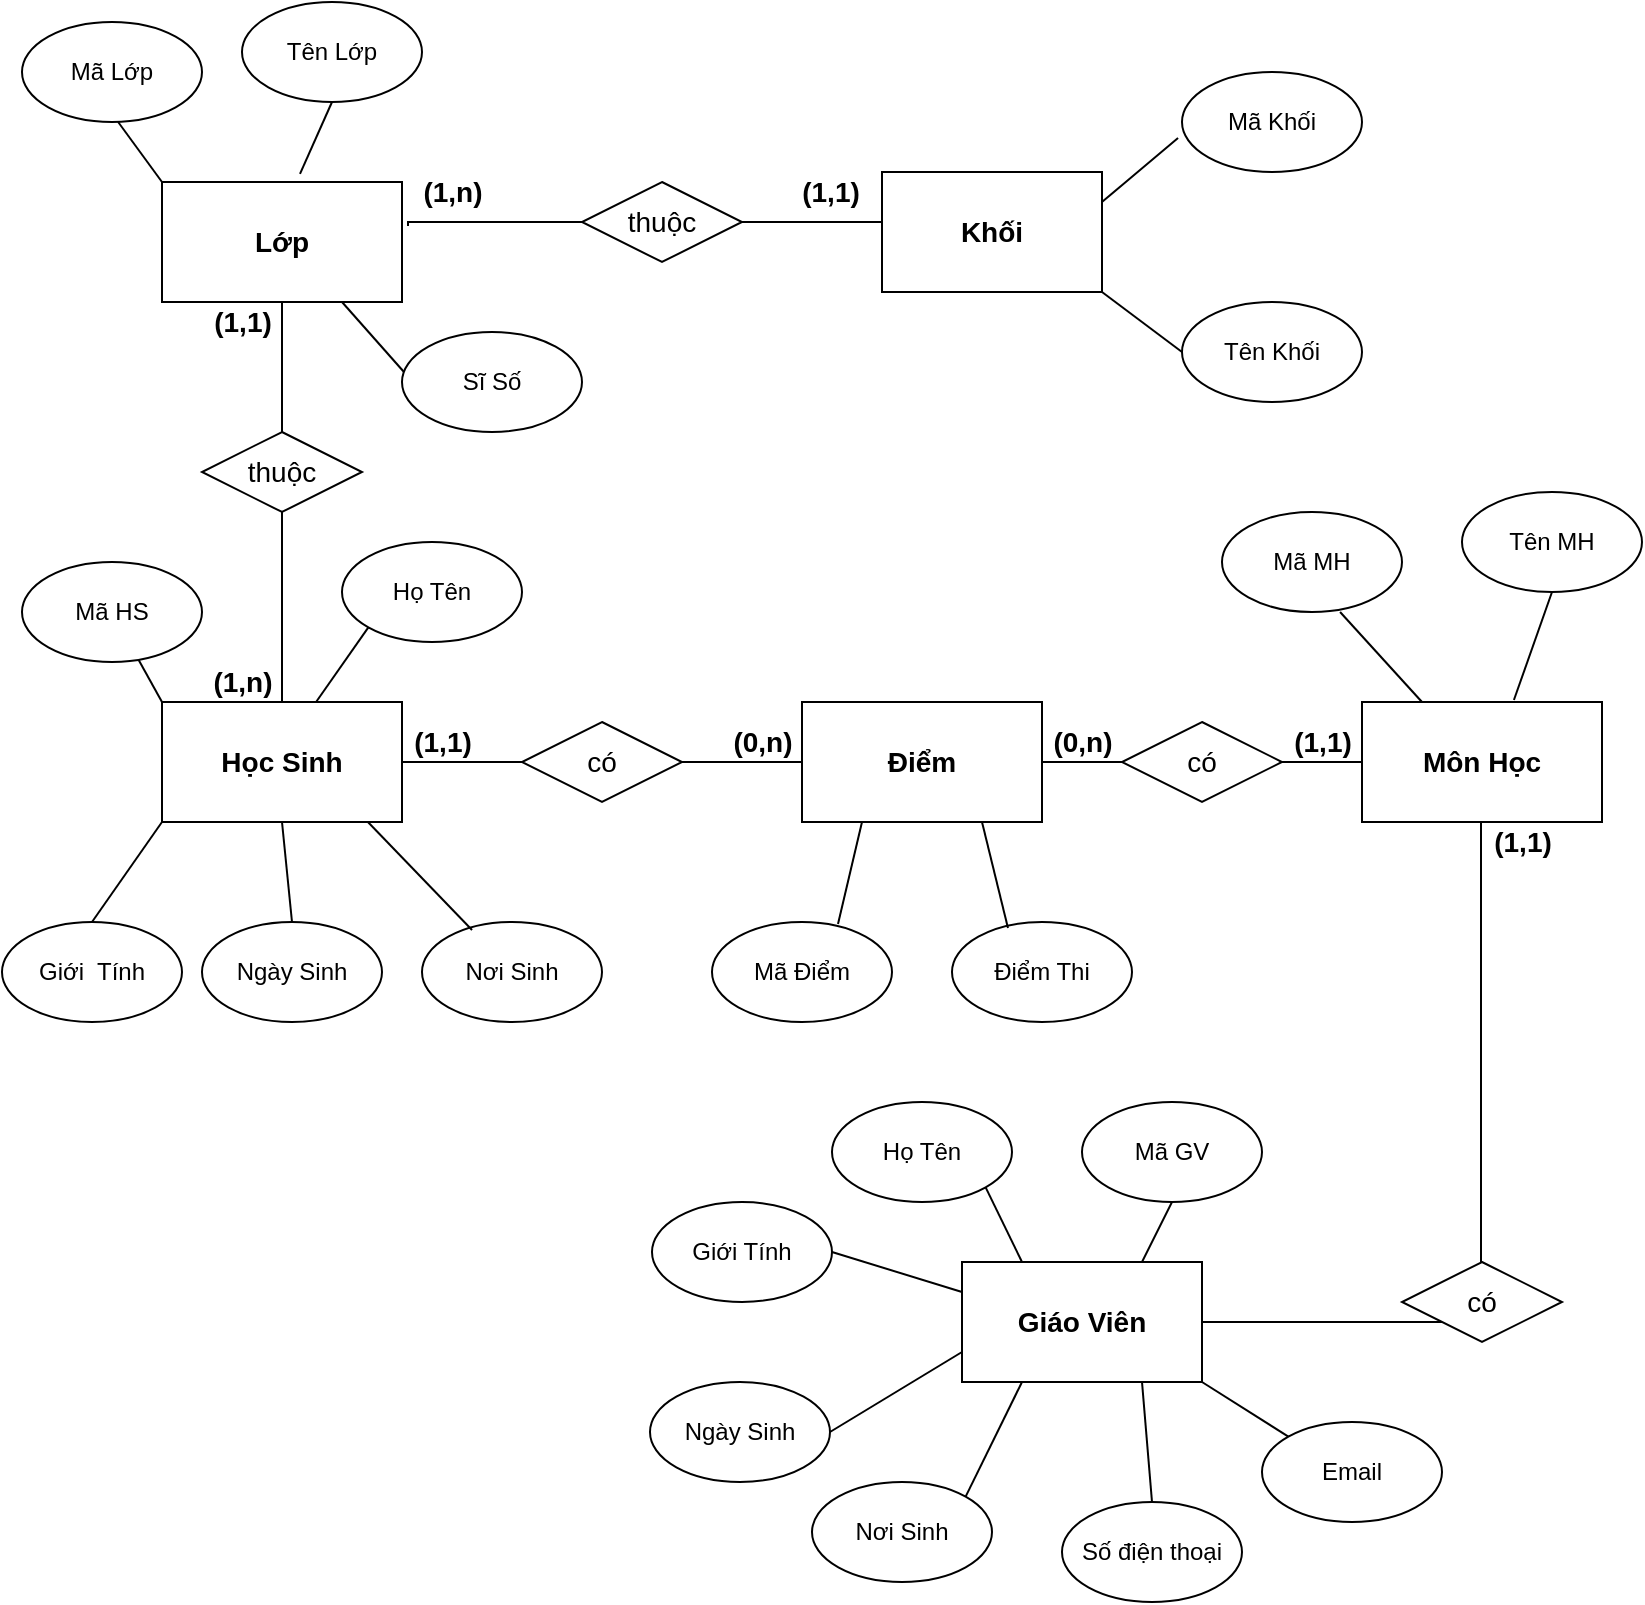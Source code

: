 <mxfile version="14.9.5" type="github">
  <diagram id="Bu6V3V-Sf1SO0hkXzAme" name="Page-1">
    <mxGraphModel dx="868" dy="450" grid="1" gridSize="10" guides="1" tooltips="1" connect="1" arrows="1" fold="1" page="1" pageScale="1" pageWidth="827" pageHeight="1169" math="0" shadow="0">
      <root>
        <mxCell id="0" />
        <mxCell id="1" parent="0" />
        <mxCell id="QMtQDDyE9ecYJNEzUJB2-11" style="rounded=0;orthogonalLoop=1;jettySize=auto;html=1;exitX=1;exitY=0.5;exitDx=0;exitDy=0;entryX=0;entryY=0.5;entryDx=0;entryDy=0;endArrow=none;endFill=0;startArrow=none;" parent="1" source="bpnxgHZHVHbwMCRgW0WN-5" target="QMtQDDyE9ecYJNEzUJB2-2" edge="1">
          <mxGeometry relative="1" as="geometry">
            <Array as="points">
              <mxPoint x="320" y="670" />
            </Array>
          </mxGeometry>
        </mxCell>
        <mxCell id="bpnxgHZHVHbwMCRgW0WN-23" style="edgeStyle=orthogonalEdgeStyle;rounded=0;orthogonalLoop=1;jettySize=auto;html=1;exitX=0.5;exitY=0;exitDx=0;exitDy=0;entryX=0.5;entryY=1;entryDx=0;entryDy=0;endArrow=none;endFill=0;" parent="1" source="QMtQDDyE9ecYJNEzUJB2-1" target="QMtQDDyE9ecYJNEzUJB2-4" edge="1">
          <mxGeometry relative="1" as="geometry" />
        </mxCell>
        <mxCell id="QMtQDDyE9ecYJNEzUJB2-1" value="&lt;font style=&quot;font-size: 14px&quot;&gt;&lt;b&gt;Học Sinh&lt;/b&gt;&lt;/font&gt;" style="rounded=0;whiteSpace=wrap;html=1;strokeWidth=1;" parent="1" vertex="1">
          <mxGeometry x="80" y="640" width="120" height="60" as="geometry" />
        </mxCell>
        <mxCell id="bpnxgHZHVHbwMCRgW0WN-4" style="edgeStyle=orthogonalEdgeStyle;rounded=0;orthogonalLoop=1;jettySize=auto;html=1;exitX=1;exitY=0.5;exitDx=0;exitDy=0;entryX=0;entryY=0.5;entryDx=0;entryDy=0;endArrow=none;endFill=0;" parent="1" source="QMtQDDyE9ecYJNEzUJB2-2" target="QMtQDDyE9ecYJNEzUJB2-6" edge="1">
          <mxGeometry relative="1" as="geometry" />
        </mxCell>
        <mxCell id="QMtQDDyE9ecYJNEzUJB2-2" value="&lt;span style=&quot;font-size: 14px&quot;&gt;&lt;b&gt;Điểm&lt;/b&gt;&lt;/span&gt;" style="rounded=0;whiteSpace=wrap;html=1;strokeWidth=1;" parent="1" vertex="1">
          <mxGeometry x="400" y="640" width="120" height="60" as="geometry" />
        </mxCell>
        <mxCell id="QMtQDDyE9ecYJNEzUJB2-4" value="&lt;span style=&quot;font-size: 14px&quot;&gt;&lt;b&gt;Lớp&lt;/b&gt;&lt;/span&gt;" style="rounded=0;whiteSpace=wrap;html=1;strokeWidth=1;" parent="1" vertex="1">
          <mxGeometry x="80" y="380" width="120" height="60" as="geometry" />
        </mxCell>
        <mxCell id="QMtQDDyE9ecYJNEzUJB2-6" value="&lt;span style=&quot;font-size: 14px&quot;&gt;&lt;b&gt;Môn Học&lt;/b&gt;&lt;/span&gt;" style="rounded=0;whiteSpace=wrap;html=1;strokeWidth=1;" parent="1" vertex="1">
          <mxGeometry x="680" y="640" width="120" height="60" as="geometry" />
        </mxCell>
        <mxCell id="QMtQDDyE9ecYJNEzUJB2-7" value="&lt;span style=&quot;font-size: 14px&quot;&gt;&lt;b&gt;Khối&lt;/b&gt;&lt;/span&gt;" style="rounded=0;whiteSpace=wrap;html=1;strokeWidth=1;" parent="1" vertex="1">
          <mxGeometry x="440" y="375" width="110" height="60" as="geometry" />
        </mxCell>
        <mxCell id="bpnxgHZHVHbwMCRgW0WN-5" value="&lt;font style=&quot;font-size: 14px&quot;&gt;có&lt;/font&gt;" style="rhombus;whiteSpace=wrap;html=1;" parent="1" vertex="1">
          <mxGeometry x="260" y="650" width="80" height="40" as="geometry" />
        </mxCell>
        <mxCell id="bpnxgHZHVHbwMCRgW0WN-6" value="" style="rounded=0;orthogonalLoop=1;jettySize=auto;html=1;exitX=1;exitY=0.5;exitDx=0;exitDy=0;entryX=0;entryY=0.5;entryDx=0;entryDy=0;endArrow=none;endFill=0;" parent="1" source="QMtQDDyE9ecYJNEzUJB2-1" target="bpnxgHZHVHbwMCRgW0WN-5" edge="1">
          <mxGeometry relative="1" as="geometry">
            <mxPoint x="240" y="670" as="sourcePoint" />
            <mxPoint x="400" y="670" as="targetPoint" />
            <Array as="points" />
          </mxGeometry>
        </mxCell>
        <mxCell id="bpnxgHZHVHbwMCRgW0WN-7" value="Mã HS" style="ellipse;whiteSpace=wrap;html=1;" parent="1" vertex="1">
          <mxGeometry x="10" y="570" width="90" height="50" as="geometry" />
        </mxCell>
        <mxCell id="bpnxgHZHVHbwMCRgW0WN-8" value="Họ Tên" style="ellipse;whiteSpace=wrap;html=1;" parent="1" vertex="1">
          <mxGeometry x="170" y="560" width="90" height="50" as="geometry" />
        </mxCell>
        <mxCell id="bpnxgHZHVHbwMCRgW0WN-9" value="Ngày Sinh" style="ellipse;whiteSpace=wrap;html=1;" parent="1" vertex="1">
          <mxGeometry x="100" y="750" width="90" height="50" as="geometry" />
        </mxCell>
        <mxCell id="bpnxgHZHVHbwMCRgW0WN-10" value="Giới&amp;nbsp; Tính" style="ellipse;whiteSpace=wrap;html=1;" parent="1" vertex="1">
          <mxGeometry y="750" width="90" height="50" as="geometry" />
        </mxCell>
        <mxCell id="bpnxgHZHVHbwMCRgW0WN-11" value="Nơi Sinh" style="ellipse;whiteSpace=wrap;html=1;" parent="1" vertex="1">
          <mxGeometry x="210" y="750" width="90" height="50" as="geometry" />
        </mxCell>
        <mxCell id="bpnxgHZHVHbwMCRgW0WN-13" value="" style="endArrow=none;html=1;exitX=0.642;exitY=0;exitDx=0;exitDy=0;exitPerimeter=0;entryX=0;entryY=1;entryDx=0;entryDy=0;" parent="1" source="QMtQDDyE9ecYJNEzUJB2-1" target="bpnxgHZHVHbwMCRgW0WN-8" edge="1">
          <mxGeometry width="50" height="50" relative="1" as="geometry">
            <mxPoint x="135" y="640" as="sourcePoint" />
            <mxPoint x="175" y="600" as="targetPoint" />
          </mxGeometry>
        </mxCell>
        <mxCell id="bpnxgHZHVHbwMCRgW0WN-14" value="" style="endArrow=none;html=1;exitX=0.5;exitY=0;exitDx=0;exitDy=0;" parent="1" source="bpnxgHZHVHbwMCRgW0WN-10" edge="1">
          <mxGeometry width="50" height="50" relative="1" as="geometry">
            <mxPoint x="62.04" y="740" as="sourcePoint" />
            <mxPoint x="80" y="700" as="targetPoint" />
          </mxGeometry>
        </mxCell>
        <mxCell id="bpnxgHZHVHbwMCRgW0WN-15" value="" style="endArrow=none;html=1;exitX=0.5;exitY=0;exitDx=0;exitDy=0;" parent="1" source="bpnxgHZHVHbwMCRgW0WN-9" edge="1">
          <mxGeometry width="50" height="50" relative="1" as="geometry">
            <mxPoint x="122.04" y="740" as="sourcePoint" />
            <mxPoint x="140" y="700" as="targetPoint" />
          </mxGeometry>
        </mxCell>
        <mxCell id="bpnxgHZHVHbwMCRgW0WN-16" value="" style="endArrow=none;html=1;exitX=0.278;exitY=0.08;exitDx=0;exitDy=0;exitPerimeter=0;entryX=0.858;entryY=1;entryDx=0;entryDy=0;entryPerimeter=0;" parent="1" source="bpnxgHZHVHbwMCRgW0WN-11" target="QMtQDDyE9ecYJNEzUJB2-1" edge="1">
          <mxGeometry width="50" height="50" relative="1" as="geometry">
            <mxPoint x="260" y="760" as="sourcePoint" />
            <mxPoint x="200" y="700" as="targetPoint" />
          </mxGeometry>
        </mxCell>
        <mxCell id="bpnxgHZHVHbwMCRgW0WN-18" value="" style="endArrow=none;html=1;exitX=0;exitY=0;exitDx=0;exitDy=0;" parent="1" source="QMtQDDyE9ecYJNEzUJB2-1" target="bpnxgHZHVHbwMCRgW0WN-7" edge="1">
          <mxGeometry width="50" height="50" relative="1" as="geometry">
            <mxPoint x="36.02" y="640" as="sourcePoint" />
            <mxPoint x="71" y="621" as="targetPoint" />
          </mxGeometry>
        </mxCell>
        <mxCell id="bpnxgHZHVHbwMCRgW0WN-19" value="&lt;font style=&quot;font-size: 14px&quot;&gt;có&lt;/font&gt;" style="rhombus;whiteSpace=wrap;html=1;" parent="1" vertex="1">
          <mxGeometry x="560" y="650" width="80" height="40" as="geometry" />
        </mxCell>
        <mxCell id="bpnxgHZHVHbwMCRgW0WN-27" value="&lt;font style=&quot;font-size: 14px&quot;&gt;thuộc&lt;/font&gt;" style="rhombus;whiteSpace=wrap;html=1;" parent="1" vertex="1">
          <mxGeometry x="100" y="505" width="80" height="40" as="geometry" />
        </mxCell>
        <mxCell id="Yj_Iao0Bh0CvilCDldHS-1" style="edgeStyle=orthogonalEdgeStyle;rounded=0;orthogonalLoop=1;jettySize=auto;html=1;exitX=1;exitY=0.5;exitDx=0;exitDy=0;endArrow=none;endFill=0;" parent="1" source="bpnxgHZHVHbwMCRgW0WN-28" edge="1">
          <mxGeometry relative="1" as="geometry">
            <mxPoint x="440" y="400" as="targetPoint" />
          </mxGeometry>
        </mxCell>
        <mxCell id="bpnxgHZHVHbwMCRgW0WN-28" value="&lt;font style=&quot;font-size: 14px&quot;&gt;thuộc&lt;/font&gt;" style="rhombus;whiteSpace=wrap;html=1;" parent="1" vertex="1">
          <mxGeometry x="290" y="380" width="80" height="40" as="geometry" />
        </mxCell>
        <mxCell id="bpnxgHZHVHbwMCRgW0WN-29" value="" style="edgeStyle=orthogonalEdgeStyle;rounded=0;orthogonalLoop=1;jettySize=auto;html=1;exitX=1.025;exitY=0.367;exitDx=0;exitDy=0;entryX=0;entryY=0.5;entryDx=0;entryDy=0;endArrow=none;endFill=0;exitPerimeter=0;" parent="1" source="QMtQDDyE9ecYJNEzUJB2-4" target="bpnxgHZHVHbwMCRgW0WN-28" edge="1">
          <mxGeometry relative="1" as="geometry">
            <mxPoint x="140" y="360" as="sourcePoint" />
            <mxPoint x="140" y="200" as="targetPoint" />
            <Array as="points">
              <mxPoint x="203" y="400" />
            </Array>
          </mxGeometry>
        </mxCell>
        <mxCell id="bpnxgHZHVHbwMCRgW0WN-40" value="Tên MH" style="ellipse;whiteSpace=wrap;html=1;" parent="1" vertex="1">
          <mxGeometry x="730" y="535" width="90" height="50" as="geometry" />
        </mxCell>
        <mxCell id="bpnxgHZHVHbwMCRgW0WN-41" value="Mã MH" style="ellipse;whiteSpace=wrap;html=1;" parent="1" vertex="1">
          <mxGeometry x="610" y="545" width="90" height="50" as="geometry" />
        </mxCell>
        <mxCell id="bpnxgHZHVHbwMCRgW0WN-42" value="" style="endArrow=none;html=1;exitX=0.656;exitY=1;exitDx=0;exitDy=0;entryX=0.25;entryY=0;entryDx=0;entryDy=0;exitPerimeter=0;" parent="1" source="bpnxgHZHVHbwMCRgW0WN-41" edge="1" target="QMtQDDyE9ecYJNEzUJB2-6">
          <mxGeometry width="50" height="50" relative="1" as="geometry">
            <mxPoint x="647" y="749" as="sourcePoint" />
            <mxPoint x="700" y="700" as="targetPoint" />
          </mxGeometry>
        </mxCell>
        <mxCell id="bpnxgHZHVHbwMCRgW0WN-43" value="" style="endArrow=none;html=1;exitX=0.5;exitY=1;exitDx=0;exitDy=0;entryX=0.633;entryY=-0.017;entryDx=0;entryDy=0;entryPerimeter=0;" parent="1" edge="1" target="QMtQDDyE9ecYJNEzUJB2-6" source="bpnxgHZHVHbwMCRgW0WN-40">
          <mxGeometry width="50" height="50" relative="1" as="geometry">
            <mxPoint x="765" y="750" as="sourcePoint" />
            <mxPoint x="760" y="700" as="targetPoint" />
          </mxGeometry>
        </mxCell>
        <mxCell id="bpnxgHZHVHbwMCRgW0WN-44" value="" style="endArrow=none;html=1;exitX=0.7;exitY=0.02;exitDx=0;exitDy=0;exitPerimeter=0;" parent="1" source="bpnxgHZHVHbwMCRgW0WN-45" edge="1">
          <mxGeometry width="50" height="50" relative="1" as="geometry">
            <mxPoint x="435" y="750" as="sourcePoint" />
            <mxPoint x="430" y="700" as="targetPoint" />
          </mxGeometry>
        </mxCell>
        <mxCell id="bpnxgHZHVHbwMCRgW0WN-45" value="Mã Điểm" style="ellipse;whiteSpace=wrap;html=1;" parent="1" vertex="1">
          <mxGeometry x="355" y="750" width="90" height="50" as="geometry" />
        </mxCell>
        <mxCell id="bpnxgHZHVHbwMCRgW0WN-46" value="Sĩ Số" style="ellipse;whiteSpace=wrap;html=1;" parent="1" vertex="1">
          <mxGeometry x="200" y="455" width="90" height="50" as="geometry" />
        </mxCell>
        <mxCell id="bpnxgHZHVHbwMCRgW0WN-47" value="Tên Lớp" style="ellipse;whiteSpace=wrap;html=1;" parent="1" vertex="1">
          <mxGeometry x="120" y="290" width="90" height="50" as="geometry" />
        </mxCell>
        <mxCell id="bpnxgHZHVHbwMCRgW0WN-48" value="Mã Lớp" style="ellipse;whiteSpace=wrap;html=1;" parent="1" vertex="1">
          <mxGeometry x="10" y="300" width="90" height="50" as="geometry" />
        </mxCell>
        <mxCell id="bpnxgHZHVHbwMCRgW0WN-49" value="" style="endArrow=none;html=1;exitX=0.011;exitY=0.4;exitDx=0;exitDy=0;exitPerimeter=0;entryX=0.75;entryY=1;entryDx=0;entryDy=0;" parent="1" source="bpnxgHZHVHbwMCRgW0WN-46" target="QMtQDDyE9ecYJNEzUJB2-4" edge="1">
          <mxGeometry width="50" height="50" relative="1" as="geometry">
            <mxPoint x="153.86" y="477.32" as="sourcePoint" />
            <mxPoint x="180.0" y="439.998" as="targetPoint" />
          </mxGeometry>
        </mxCell>
        <mxCell id="bpnxgHZHVHbwMCRgW0WN-50" value="" style="endArrow=none;html=1;exitX=0;exitY=0;exitDx=0;exitDy=0;entryX=0;entryY=1;entryDx=0;entryDy=0;" parent="1" source="QMtQDDyE9ecYJNEzUJB2-4" edge="1">
          <mxGeometry width="50" height="50" relative="1" as="geometry">
            <mxPoint x="31.93" y="387.32" as="sourcePoint" />
            <mxPoint x="58.07" y="349.998" as="targetPoint" />
          </mxGeometry>
        </mxCell>
        <mxCell id="bpnxgHZHVHbwMCRgW0WN-51" value="" style="endArrow=none;html=1;exitX=0.575;exitY=-0.067;exitDx=0;exitDy=0;exitPerimeter=0;entryX=0.5;entryY=1;entryDx=0;entryDy=0;" parent="1" source="QMtQDDyE9ecYJNEzUJB2-4" target="bpnxgHZHVHbwMCRgW0WN-47" edge="1">
          <mxGeometry width="50" height="50" relative="1" as="geometry">
            <mxPoint x="200.0" y="380" as="sourcePoint" />
            <mxPoint x="220" y="340" as="targetPoint" />
          </mxGeometry>
        </mxCell>
        <mxCell id="bpnxgHZHVHbwMCRgW0WN-53" value="Tên Khối" style="ellipse;whiteSpace=wrap;html=1;" parent="1" vertex="1">
          <mxGeometry x="590" y="440" width="90" height="50" as="geometry" />
        </mxCell>
        <mxCell id="bpnxgHZHVHbwMCRgW0WN-54" value="Mã Khối" style="ellipse;whiteSpace=wrap;html=1;" parent="1" vertex="1">
          <mxGeometry x="590" y="325" width="90" height="50" as="geometry" />
        </mxCell>
        <mxCell id="bpnxgHZHVHbwMCRgW0WN-55" value="" style="endArrow=none;html=1;exitX=1;exitY=1;exitDx=0;exitDy=0;entryX=0;entryY=0.5;entryDx=0;entryDy=0;" parent="1" source="QMtQDDyE9ecYJNEzUJB2-7" target="bpnxgHZHVHbwMCRgW0WN-53" edge="1">
          <mxGeometry width="50" height="50" relative="1" as="geometry">
            <mxPoint x="228.86" y="200" as="sourcePoint" />
            <mxPoint x="255.0" y="162.678" as="targetPoint" />
          </mxGeometry>
        </mxCell>
        <mxCell id="bpnxgHZHVHbwMCRgW0WN-56" value="" style="endArrow=none;html=1;exitX=1;exitY=0.25;exitDx=0;exitDy=0;entryX=-0.022;entryY=0.66;entryDx=0;entryDy=0;entryPerimeter=0;" parent="1" source="QMtQDDyE9ecYJNEzUJB2-7" target="bpnxgHZHVHbwMCRgW0WN-54" edge="1">
          <mxGeometry width="50" height="50" relative="1" as="geometry">
            <mxPoint x="165" y="117.32" as="sourcePoint" />
            <mxPoint x="191.14" y="79.998" as="targetPoint" />
          </mxGeometry>
        </mxCell>
        <mxCell id="H7F43zGaFquIjmCWjuKK-1" value="Điểm Thi" style="ellipse;whiteSpace=wrap;html=1;" parent="1" vertex="1">
          <mxGeometry x="475" y="750" width="90" height="50" as="geometry" />
        </mxCell>
        <mxCell id="H7F43zGaFquIjmCWjuKK-2" value="" style="endArrow=none;html=1;exitX=0.311;exitY=0.06;exitDx=0;exitDy=0;exitPerimeter=0;" parent="1" source="H7F43zGaFquIjmCWjuKK-1" edge="1">
          <mxGeometry width="50" height="50" relative="1" as="geometry">
            <mxPoint x="495" y="750" as="sourcePoint" />
            <mxPoint x="490" y="700" as="targetPoint" />
          </mxGeometry>
        </mxCell>
        <mxCell id="H7F43zGaFquIjmCWjuKK-3" value="&lt;b&gt;&lt;font style=&quot;font-size: 14px&quot;&gt;(1,1)&lt;/font&gt;&lt;/b&gt;" style="text;html=1;align=center;verticalAlign=middle;resizable=0;points=[];autosize=1;strokeColor=none;" parent="1" vertex="1">
          <mxGeometry x="200" y="650" width="40" height="20" as="geometry" />
        </mxCell>
        <mxCell id="H7F43zGaFquIjmCWjuKK-4" value="&lt;b&gt;&lt;font style=&quot;font-size: 14px&quot;&gt;(0,n)&lt;/font&gt;&lt;/b&gt;" style="text;html=1;align=center;verticalAlign=middle;resizable=0;points=[];autosize=1;strokeColor=none;" parent="1" vertex="1">
          <mxGeometry x="355" y="650" width="50" height="20" as="geometry" />
        </mxCell>
        <mxCell id="H7F43zGaFquIjmCWjuKK-8" value="&lt;b&gt;&lt;font style=&quot;font-size: 14px&quot;&gt;(0,n)&lt;/font&gt;&lt;/b&gt;" style="text;html=1;align=center;verticalAlign=middle;resizable=0;points=[];autosize=1;strokeColor=none;" parent="1" vertex="1">
          <mxGeometry x="515" y="650" width="50" height="20" as="geometry" />
        </mxCell>
        <mxCell id="H7F43zGaFquIjmCWjuKK-9" value="&lt;b&gt;&lt;font style=&quot;font-size: 14px&quot;&gt;(1,1)&lt;/font&gt;&lt;/b&gt;" style="text;html=1;align=center;verticalAlign=middle;resizable=0;points=[];autosize=1;strokeColor=none;" parent="1" vertex="1">
          <mxGeometry x="640" y="650" width="40" height="20" as="geometry" />
        </mxCell>
        <mxCell id="H7F43zGaFquIjmCWjuKK-10" value="&lt;b&gt;&lt;font style=&quot;font-size: 14px&quot;&gt;(1,n)&lt;/font&gt;&lt;/b&gt;" style="text;html=1;align=center;verticalAlign=middle;resizable=0;points=[];autosize=1;strokeColor=none;" parent="1" vertex="1">
          <mxGeometry x="95" y="620" width="50" height="20" as="geometry" />
        </mxCell>
        <mxCell id="H7F43zGaFquIjmCWjuKK-11" value="&lt;b&gt;&lt;font style=&quot;font-size: 14px&quot;&gt;(1,1)&lt;/font&gt;&lt;/b&gt;" style="text;html=1;align=center;verticalAlign=middle;resizable=0;points=[];autosize=1;strokeColor=none;" parent="1" vertex="1">
          <mxGeometry x="100" y="440" width="40" height="20" as="geometry" />
        </mxCell>
        <mxCell id="H7F43zGaFquIjmCWjuKK-17" value="&lt;b&gt;&lt;font style=&quot;font-size: 14px&quot;&gt;(1,n)&lt;/font&gt;&lt;/b&gt;" style="text;html=1;align=center;verticalAlign=middle;resizable=0;points=[];autosize=1;strokeColor=none;" parent="1" vertex="1">
          <mxGeometry x="200" y="375" width="50" height="20" as="geometry" />
        </mxCell>
        <mxCell id="H7F43zGaFquIjmCWjuKK-18" value="&lt;b&gt;&lt;font style=&quot;font-size: 14px&quot;&gt;(1,1)&lt;/font&gt;&lt;/b&gt;" style="text;html=1;align=center;verticalAlign=middle;resizable=0;points=[];autosize=1;strokeColor=none;" parent="1" vertex="1">
          <mxGeometry x="394" y="375" width="40" height="20" as="geometry" />
        </mxCell>
        <mxCell id="ZZpVtpHZVxVXMXY_otSI-1" value="&lt;span style=&quot;font-size: 14px&quot;&gt;&lt;b&gt;Giáo Viên&lt;/b&gt;&lt;/span&gt;" style="rounded=0;whiteSpace=wrap;html=1;strokeWidth=1;" vertex="1" parent="1">
          <mxGeometry x="480" y="920" width="120" height="60" as="geometry" />
        </mxCell>
        <mxCell id="ZZpVtpHZVxVXMXY_otSI-3" style="edgeStyle=orthogonalEdgeStyle;rounded=0;orthogonalLoop=1;jettySize=auto;html=1;exitX=1;exitY=0.5;exitDx=0;exitDy=0;entryX=0.5;entryY=1;entryDx=0;entryDy=0;endArrow=none;endFill=0;" edge="1" parent="1" source="ZZpVtpHZVxVXMXY_otSI-1">
          <mxGeometry relative="1" as="geometry">
            <mxPoint x="739.5" y="900" as="sourcePoint" />
            <mxPoint x="739.5" y="700" as="targetPoint" />
            <Array as="points">
              <mxPoint x="740" y="950" />
            </Array>
          </mxGeometry>
        </mxCell>
        <mxCell id="ZZpVtpHZVxVXMXY_otSI-4" value="&lt;font style=&quot;font-size: 14px&quot;&gt;có&lt;/font&gt;" style="rhombus;whiteSpace=wrap;html=1;" vertex="1" parent="1">
          <mxGeometry x="700" y="920" width="80" height="40" as="geometry" />
        </mxCell>
        <mxCell id="ZZpVtpHZVxVXMXY_otSI-5" value="&lt;b&gt;&lt;font style=&quot;font-size: 14px&quot;&gt;(1,1)&lt;/font&gt;&lt;/b&gt;" style="text;html=1;align=center;verticalAlign=middle;resizable=0;points=[];autosize=1;strokeColor=none;" vertex="1" parent="1">
          <mxGeometry x="740" y="700" width="40" height="20" as="geometry" />
        </mxCell>
        <mxCell id="ZZpVtpHZVxVXMXY_otSI-8" value="Mã GV" style="ellipse;whiteSpace=wrap;html=1;" vertex="1" parent="1">
          <mxGeometry x="540" y="840" width="90" height="50" as="geometry" />
        </mxCell>
        <mxCell id="ZZpVtpHZVxVXMXY_otSI-9" value="Họ Tên" style="ellipse;whiteSpace=wrap;html=1;" vertex="1" parent="1">
          <mxGeometry x="415" y="840" width="90" height="50" as="geometry" />
        </mxCell>
        <mxCell id="ZZpVtpHZVxVXMXY_otSI-10" value="Nơi Sinh" style="ellipse;whiteSpace=wrap;html=1;" vertex="1" parent="1">
          <mxGeometry x="405" y="1030" width="90" height="50" as="geometry" />
        </mxCell>
        <mxCell id="ZZpVtpHZVxVXMXY_otSI-11" value="Ngày Sinh" style="ellipse;whiteSpace=wrap;html=1;" vertex="1" parent="1">
          <mxGeometry x="324" y="980" width="90" height="50" as="geometry" />
        </mxCell>
        <mxCell id="ZZpVtpHZVxVXMXY_otSI-12" value="Giới Tính" style="ellipse;whiteSpace=wrap;html=1;" vertex="1" parent="1">
          <mxGeometry x="325" y="890" width="90" height="50" as="geometry" />
        </mxCell>
        <mxCell id="ZZpVtpHZVxVXMXY_otSI-13" value="Số điện thoại" style="ellipse;whiteSpace=wrap;html=1;" vertex="1" parent="1">
          <mxGeometry x="530" y="1040" width="90" height="50" as="geometry" />
        </mxCell>
        <mxCell id="ZZpVtpHZVxVXMXY_otSI-14" value="Email" style="ellipse;whiteSpace=wrap;html=1;" vertex="1" parent="1">
          <mxGeometry x="630" y="1000" width="90" height="50" as="geometry" />
        </mxCell>
        <mxCell id="ZZpVtpHZVxVXMXY_otSI-23" value="" style="endArrow=none;html=1;entryX=0.5;entryY=1;entryDx=0;entryDy=0;exitX=0.75;exitY=0;exitDx=0;exitDy=0;" edge="1" parent="1" source="ZZpVtpHZVxVXMXY_otSI-1" target="ZZpVtpHZVxVXMXY_otSI-8">
          <mxGeometry width="50" height="50" relative="1" as="geometry">
            <mxPoint x="560" y="920" as="sourcePoint" />
            <mxPoint x="610" y="870" as="targetPoint" />
          </mxGeometry>
        </mxCell>
        <mxCell id="ZZpVtpHZVxVXMXY_otSI-24" value="" style="endArrow=none;html=1;exitX=0.25;exitY=0;exitDx=0;exitDy=0;entryX=1;entryY=1;entryDx=0;entryDy=0;" edge="1" parent="1" source="ZZpVtpHZVxVXMXY_otSI-1" target="ZZpVtpHZVxVXMXY_otSI-9">
          <mxGeometry width="50" height="50" relative="1" as="geometry">
            <mxPoint x="410" y="930" as="sourcePoint" />
            <mxPoint x="460" y="880" as="targetPoint" />
          </mxGeometry>
        </mxCell>
        <mxCell id="ZZpVtpHZVxVXMXY_otSI-25" value="" style="endArrow=none;html=1;exitX=0;exitY=0;exitDx=0;exitDy=0;entryX=1;entryY=1;entryDx=0;entryDy=0;" edge="1" parent="1" source="ZZpVtpHZVxVXMXY_otSI-14" target="ZZpVtpHZVxVXMXY_otSI-1">
          <mxGeometry width="50" height="50" relative="1" as="geometry">
            <mxPoint x="540" y="1030" as="sourcePoint" />
            <mxPoint x="590" y="980" as="targetPoint" />
          </mxGeometry>
        </mxCell>
        <mxCell id="ZZpVtpHZVxVXMXY_otSI-26" value="" style="endArrow=none;html=1;exitX=0.5;exitY=0;exitDx=0;exitDy=0;entryX=0.75;entryY=1;entryDx=0;entryDy=0;" edge="1" parent="1" source="ZZpVtpHZVxVXMXY_otSI-13" target="ZZpVtpHZVxVXMXY_otSI-1">
          <mxGeometry width="50" height="50" relative="1" as="geometry">
            <mxPoint x="510" y="1030" as="sourcePoint" />
            <mxPoint x="560" y="980" as="targetPoint" />
          </mxGeometry>
        </mxCell>
        <mxCell id="ZZpVtpHZVxVXMXY_otSI-27" value="" style="endArrow=none;html=1;exitX=1;exitY=0;exitDx=0;exitDy=0;entryX=0.25;entryY=1;entryDx=0;entryDy=0;" edge="1" parent="1" source="ZZpVtpHZVxVXMXY_otSI-10" target="ZZpVtpHZVxVXMXY_otSI-1">
          <mxGeometry width="50" height="50" relative="1" as="geometry">
            <mxPoint x="450" y="1030" as="sourcePoint" />
            <mxPoint x="500" y="980" as="targetPoint" />
          </mxGeometry>
        </mxCell>
        <mxCell id="ZZpVtpHZVxVXMXY_otSI-28" value="" style="endArrow=none;html=1;exitX=1;exitY=0.5;exitDx=0;exitDy=0;entryX=0;entryY=0.75;entryDx=0;entryDy=0;" edge="1" parent="1" source="ZZpVtpHZVxVXMXY_otSI-11" target="ZZpVtpHZVxVXMXY_otSI-1">
          <mxGeometry width="50" height="50" relative="1" as="geometry">
            <mxPoint x="430" y="1010" as="sourcePoint" />
            <mxPoint x="480" y="960" as="targetPoint" />
          </mxGeometry>
        </mxCell>
        <mxCell id="ZZpVtpHZVxVXMXY_otSI-29" value="" style="endArrow=none;html=1;exitX=1;exitY=0.5;exitDx=0;exitDy=0;entryX=0;entryY=0.25;entryDx=0;entryDy=0;" edge="1" parent="1" source="ZZpVtpHZVxVXMXY_otSI-12" target="ZZpVtpHZVxVXMXY_otSI-1">
          <mxGeometry width="50" height="50" relative="1" as="geometry">
            <mxPoint x="430" y="990" as="sourcePoint" />
            <mxPoint x="480" y="940" as="targetPoint" />
          </mxGeometry>
        </mxCell>
      </root>
    </mxGraphModel>
  </diagram>
</mxfile>
